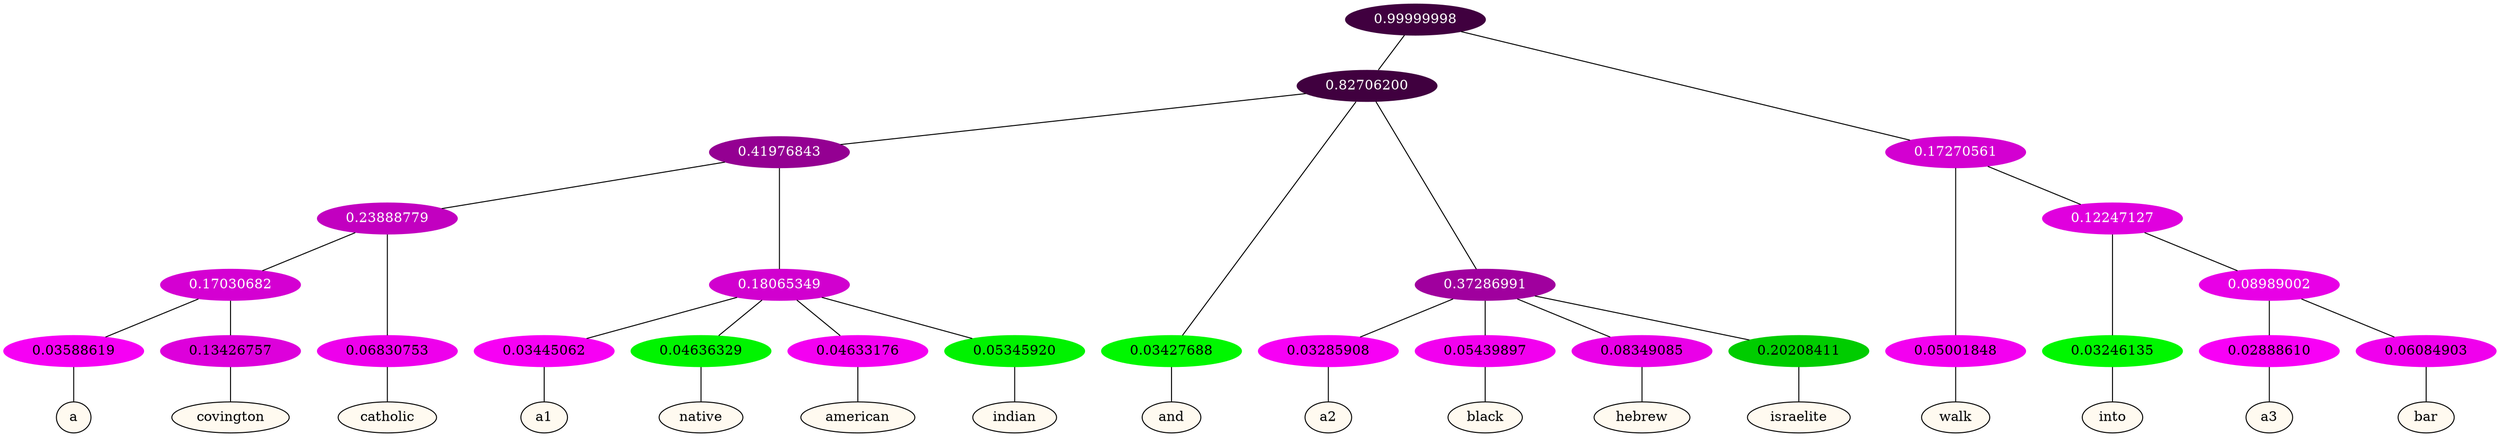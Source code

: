 graph {
	node [format=png height=0.15 nodesep=0.001 ordering=out overlap=prism overlap_scaling=0.01 ranksep=0.001 ratio=0.2 style=filled width=0.15]
	{
		rank=same
		a_w_24 [label=a color=black fillcolor=floralwhite style="filled,solid"]
		a_w_25 [label=covington color=black fillcolor=floralwhite style="filled,solid"]
		a_w_17 [label=catholic color=black fillcolor=floralwhite style="filled,solid"]
		a_w_18 [label=a1 color=black fillcolor=floralwhite style="filled,solid"]
		a_w_19 [label=native color=black fillcolor=floralwhite style="filled,solid"]
		a_w_20 [label=american color=black fillcolor=floralwhite style="filled,solid"]
		a_w_21 [label=indian color=black fillcolor=floralwhite style="filled,solid"]
		a_w_4 [label=and color=black fillcolor=floralwhite style="filled,solid"]
		a_w_10 [label=a2 color=black fillcolor=floralwhite style="filled,solid"]
		a_w_11 [label=black color=black fillcolor=floralwhite style="filled,solid"]
		a_w_12 [label=hebrew color=black fillcolor=floralwhite style="filled,solid"]
		a_w_13 [label=israelite color=black fillcolor=floralwhite style="filled,solid"]
		a_w_6 [label=walk color=black fillcolor=floralwhite style="filled,solid"]
		a_w_14 [label=into color=black fillcolor=floralwhite style="filled,solid"]
		a_w_22 [label=a3 color=black fillcolor=floralwhite style="filled,solid"]
		a_w_23 [label=bar color=black fillcolor=floralwhite style="filled,solid"]
	}
	a_n_24 -- a_w_24
	a_n_25 -- a_w_25
	a_n_17 -- a_w_17
	a_n_18 -- a_w_18
	a_n_19 -- a_w_19
	a_n_20 -- a_w_20
	a_n_21 -- a_w_21
	a_n_4 -- a_w_4
	a_n_10 -- a_w_10
	a_n_11 -- a_w_11
	a_n_12 -- a_w_12
	a_n_13 -- a_w_13
	a_n_6 -- a_w_6
	a_n_14 -- a_w_14
	a_n_22 -- a_w_22
	a_n_23 -- a_w_23
	{
		rank=same
		a_n_24 [label=0.03588619 color="0.835 1.000 0.964" fontcolor=black]
		a_n_25 [label=0.13426757 color="0.835 1.000 0.866" fontcolor=black]
		a_n_17 [label=0.06830753 color="0.835 1.000 0.932" fontcolor=black]
		a_n_18 [label=0.03445062 color="0.835 1.000 0.966" fontcolor=black]
		a_n_19 [label=0.04636329 color="0.334 1.000 0.954" fontcolor=black]
		a_n_20 [label=0.04633176 color="0.835 1.000 0.954" fontcolor=black]
		a_n_21 [label=0.05345920 color="0.334 1.000 0.947" fontcolor=black]
		a_n_4 [label=0.03427688 color="0.334 1.000 0.966" fontcolor=black]
		a_n_10 [label=0.03285908 color="0.835 1.000 0.967" fontcolor=black]
		a_n_11 [label=0.05439897 color="0.835 1.000 0.946" fontcolor=black]
		a_n_12 [label=0.08349085 color="0.835 1.000 0.917" fontcolor=black]
		a_n_13 [label=0.20208411 color="0.334 1.000 0.798" fontcolor=black]
		a_n_6 [label=0.05001848 color="0.835 1.000 0.950" fontcolor=black]
		a_n_14 [label=0.03246135 color="0.334 1.000 0.968" fontcolor=black]
		a_n_22 [label=0.02888610 color="0.835 1.000 0.971" fontcolor=black]
		a_n_23 [label=0.06084903 color="0.835 1.000 0.939" fontcolor=black]
	}
	a_n_0 [label=0.99999998 color="0.835 1.000 0.250" fontcolor=grey99]
	a_n_1 [label=0.82706200 color="0.835 1.000 0.250" fontcolor=grey99]
	a_n_0 -- a_n_1
	a_n_2 [label=0.17270561 color="0.835 1.000 0.827" fontcolor=grey99]
	a_n_0 -- a_n_2
	a_n_3 [label=0.41976843 color="0.835 1.000 0.580" fontcolor=grey99]
	a_n_1 -- a_n_3
	a_n_1 -- a_n_4
	a_n_5 [label=0.37286991 color="0.835 1.000 0.627" fontcolor=grey99]
	a_n_1 -- a_n_5
	a_n_2 -- a_n_6
	a_n_7 [label=0.12247127 color="0.835 1.000 0.878" fontcolor=grey99]
	a_n_2 -- a_n_7
	a_n_8 [label=0.23888779 color="0.835 1.000 0.761" fontcolor=grey99]
	a_n_3 -- a_n_8
	a_n_9 [label=0.18065349 color="0.835 1.000 0.819" fontcolor=grey99]
	a_n_3 -- a_n_9
	a_n_5 -- a_n_10
	a_n_5 -- a_n_11
	a_n_5 -- a_n_12
	a_n_5 -- a_n_13
	a_n_7 -- a_n_14
	a_n_15 [label=0.08989002 color="0.835 1.000 0.910" fontcolor=grey99]
	a_n_7 -- a_n_15
	a_n_16 [label=0.17030682 color="0.835 1.000 0.830" fontcolor=grey99]
	a_n_8 -- a_n_16
	a_n_8 -- a_n_17
	a_n_9 -- a_n_18
	a_n_9 -- a_n_19
	a_n_9 -- a_n_20
	a_n_9 -- a_n_21
	a_n_15 -- a_n_22
	a_n_15 -- a_n_23
	a_n_16 -- a_n_24
	a_n_16 -- a_n_25
}
